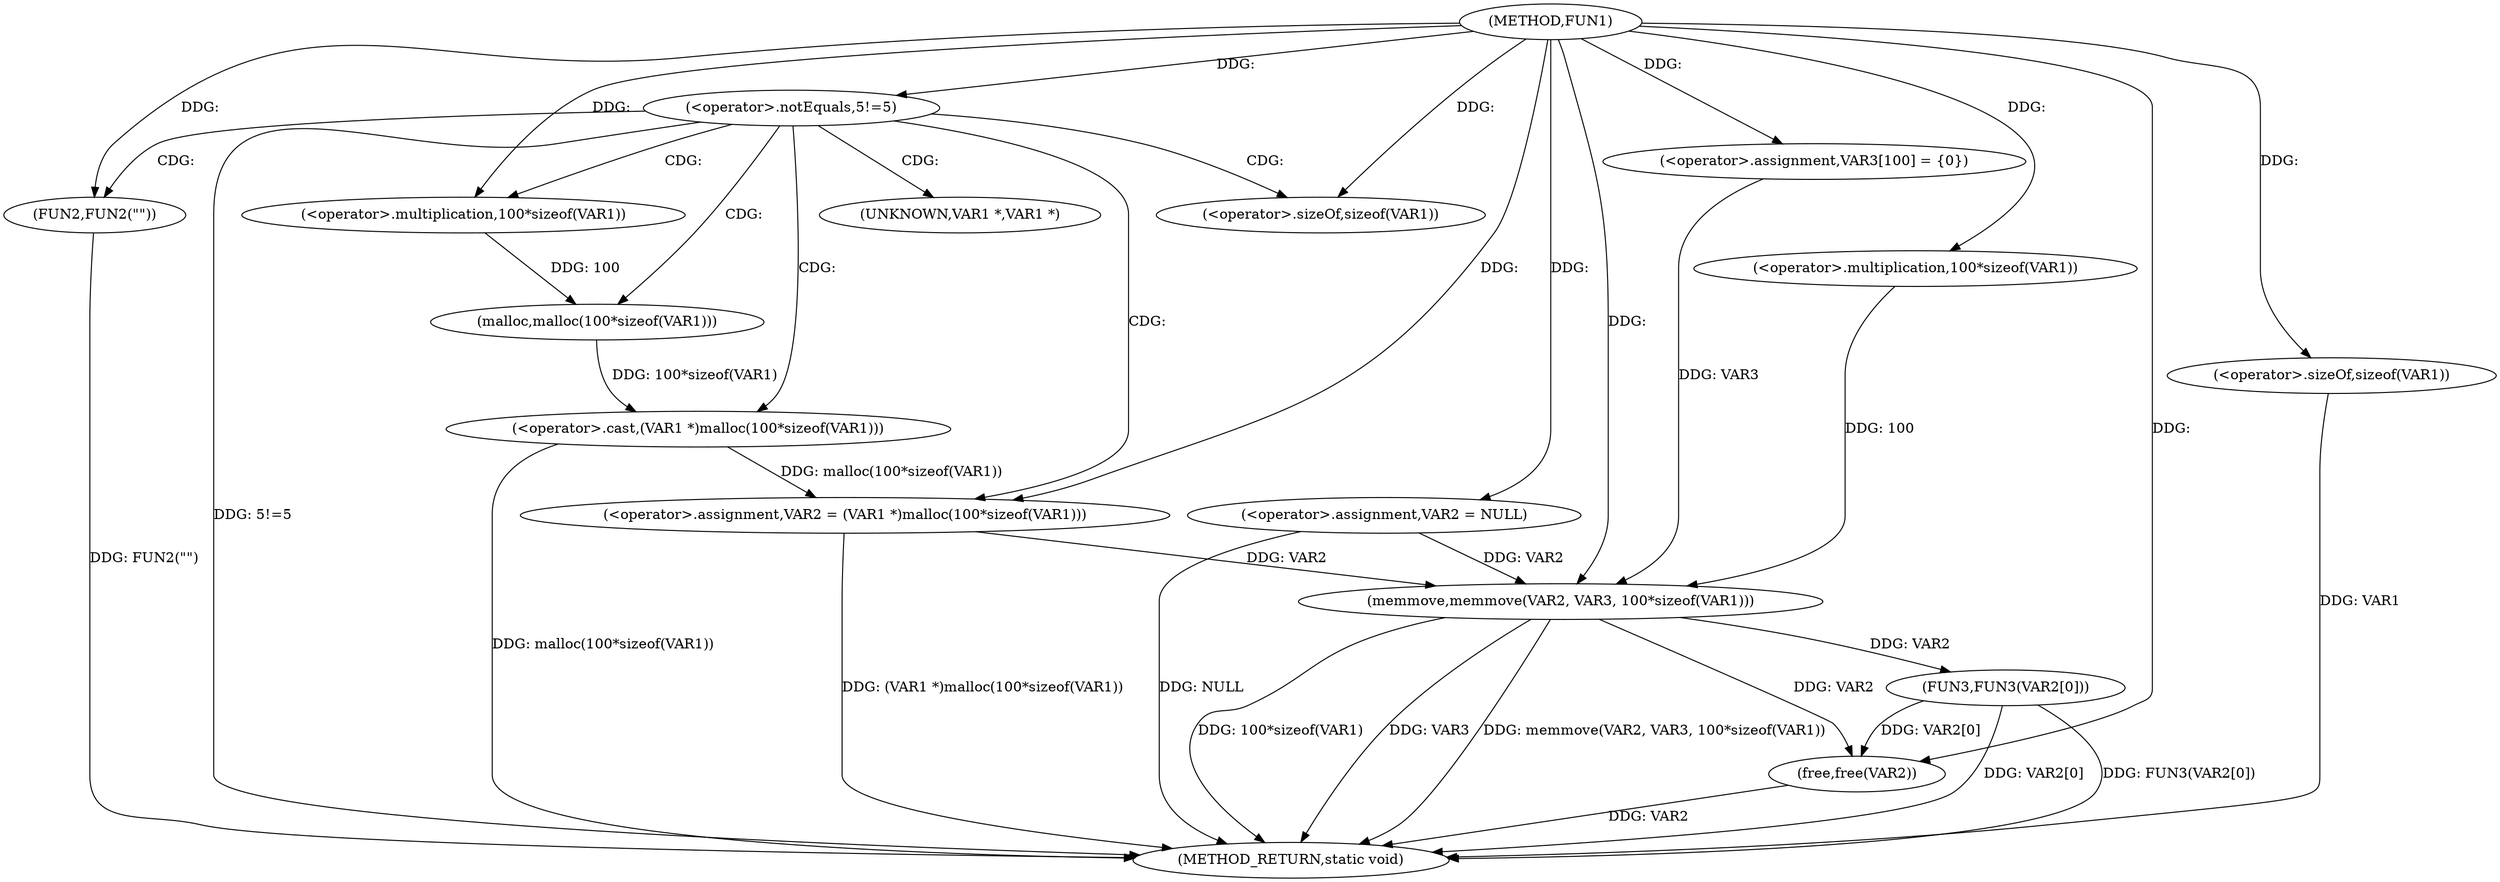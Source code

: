 digraph FUN1 {  
"1000100" [label = "(METHOD,FUN1)" ]
"1000141" [label = "(METHOD_RETURN,static void)" ]
"1000103" [label = "(<operator>.assignment,VAR2 = NULL)" ]
"1000107" [label = "(<operator>.notEquals,5!=5)" ]
"1000111" [label = "(FUN2,FUN2(\"\"))" ]
"1000115" [label = "(<operator>.assignment,VAR2 = (VAR1 *)malloc(100*sizeof(VAR1)))" ]
"1000117" [label = "(<operator>.cast,(VAR1 *)malloc(100*sizeof(VAR1)))" ]
"1000119" [label = "(malloc,malloc(100*sizeof(VAR1)))" ]
"1000120" [label = "(<operator>.multiplication,100*sizeof(VAR1))" ]
"1000122" [label = "(<operator>.sizeOf,sizeof(VAR1))" ]
"1000126" [label = "(<operator>.assignment,VAR3[100] = {0})" ]
"1000128" [label = "(memmove,memmove(VAR2, VAR3, 100*sizeof(VAR1)))" ]
"1000131" [label = "(<operator>.multiplication,100*sizeof(VAR1))" ]
"1000133" [label = "(<operator>.sizeOf,sizeof(VAR1))" ]
"1000135" [label = "(FUN3,FUN3(VAR2[0]))" ]
"1000139" [label = "(free,free(VAR2))" ]
"1000118" [label = "(UNKNOWN,VAR1 *,VAR1 *)" ]
  "1000115" -> "1000141"  [ label = "DDG: (VAR1 *)malloc(100*sizeof(VAR1))"] 
  "1000107" -> "1000141"  [ label = "DDG: 5!=5"] 
  "1000103" -> "1000141"  [ label = "DDG: NULL"] 
  "1000139" -> "1000141"  [ label = "DDG: VAR2"] 
  "1000135" -> "1000141"  [ label = "DDG: FUN3(VAR2[0])"] 
  "1000135" -> "1000141"  [ label = "DDG: VAR2[0]"] 
  "1000128" -> "1000141"  [ label = "DDG: memmove(VAR2, VAR3, 100*sizeof(VAR1))"] 
  "1000117" -> "1000141"  [ label = "DDG: malloc(100*sizeof(VAR1))"] 
  "1000111" -> "1000141"  [ label = "DDG: FUN2(\"\")"] 
  "1000128" -> "1000141"  [ label = "DDG: 100*sizeof(VAR1)"] 
  "1000128" -> "1000141"  [ label = "DDG: VAR3"] 
  "1000133" -> "1000141"  [ label = "DDG: VAR1"] 
  "1000100" -> "1000103"  [ label = "DDG: "] 
  "1000100" -> "1000107"  [ label = "DDG: "] 
  "1000100" -> "1000111"  [ label = "DDG: "] 
  "1000117" -> "1000115"  [ label = "DDG: malloc(100*sizeof(VAR1))"] 
  "1000100" -> "1000115"  [ label = "DDG: "] 
  "1000119" -> "1000117"  [ label = "DDG: 100*sizeof(VAR1)"] 
  "1000120" -> "1000119"  [ label = "DDG: 100"] 
  "1000100" -> "1000120"  [ label = "DDG: "] 
  "1000100" -> "1000122"  [ label = "DDG: "] 
  "1000100" -> "1000126"  [ label = "DDG: "] 
  "1000103" -> "1000128"  [ label = "DDG: VAR2"] 
  "1000115" -> "1000128"  [ label = "DDG: VAR2"] 
  "1000100" -> "1000128"  [ label = "DDG: "] 
  "1000126" -> "1000128"  [ label = "DDG: VAR3"] 
  "1000131" -> "1000128"  [ label = "DDG: 100"] 
  "1000100" -> "1000131"  [ label = "DDG: "] 
  "1000100" -> "1000133"  [ label = "DDG: "] 
  "1000128" -> "1000135"  [ label = "DDG: VAR2"] 
  "1000128" -> "1000139"  [ label = "DDG: VAR2"] 
  "1000135" -> "1000139"  [ label = "DDG: VAR2[0]"] 
  "1000100" -> "1000139"  [ label = "DDG: "] 
  "1000107" -> "1000115"  [ label = "CDG: "] 
  "1000107" -> "1000120"  [ label = "CDG: "] 
  "1000107" -> "1000117"  [ label = "CDG: "] 
  "1000107" -> "1000118"  [ label = "CDG: "] 
  "1000107" -> "1000119"  [ label = "CDG: "] 
  "1000107" -> "1000111"  [ label = "CDG: "] 
  "1000107" -> "1000122"  [ label = "CDG: "] 
}
